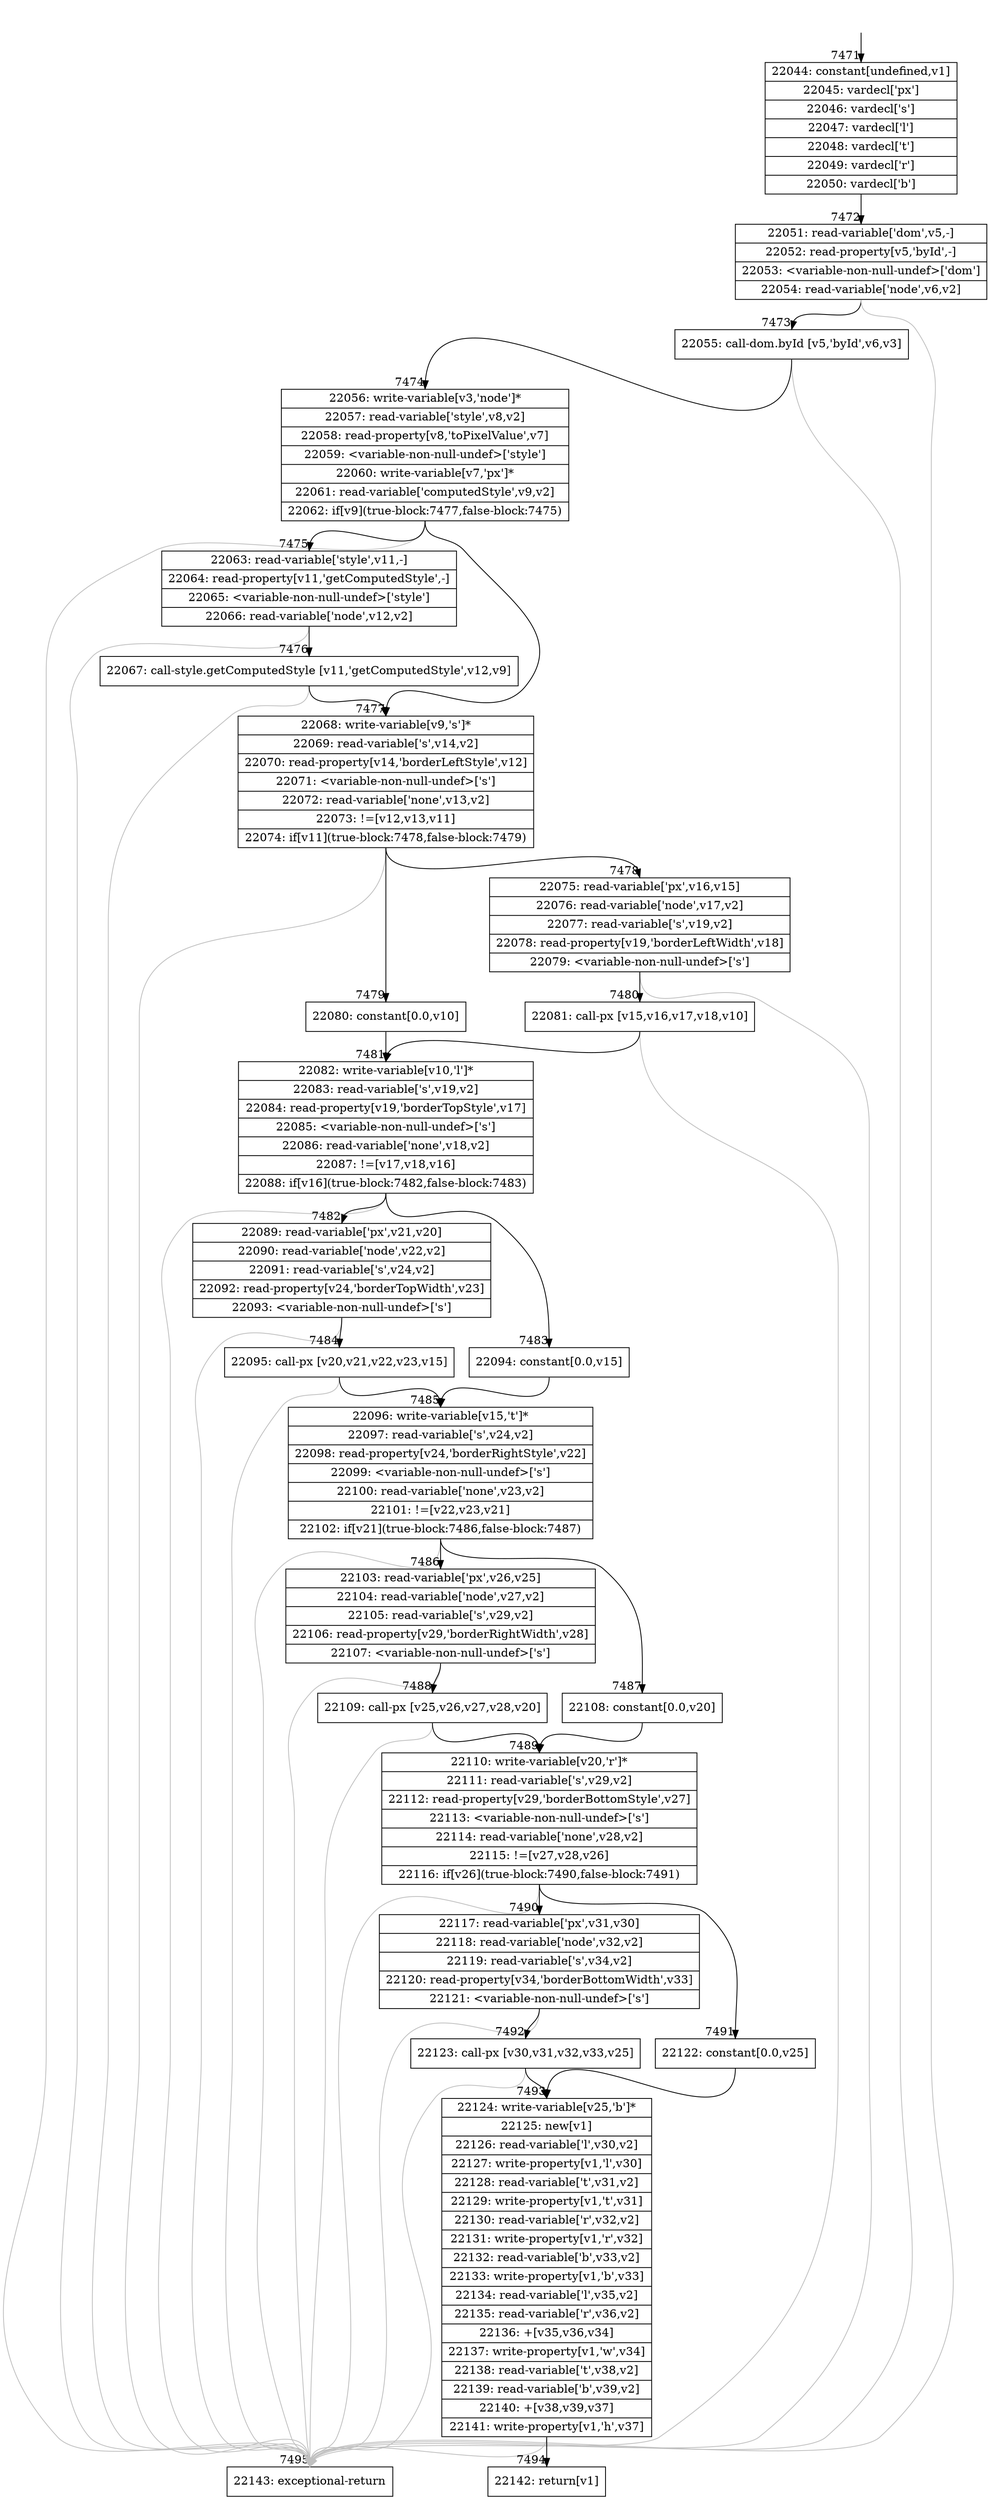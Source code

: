 digraph {
rankdir="TD"
BB_entry515[shape=none,label=""];
BB_entry515 -> BB7471 [tailport=s, headport=n, headlabel="    7471"]
BB7471 [shape=record label="{22044: constant[undefined,v1]|22045: vardecl['px']|22046: vardecl['s']|22047: vardecl['l']|22048: vardecl['t']|22049: vardecl['r']|22050: vardecl['b']}" ] 
BB7471 -> BB7472 [tailport=s, headport=n, headlabel="      7472"]
BB7472 [shape=record label="{22051: read-variable['dom',v5,-]|22052: read-property[v5,'byId',-]|22053: \<variable-non-null-undef\>['dom']|22054: read-variable['node',v6,v2]}" ] 
BB7472 -> BB7473 [tailport=s, headport=n, headlabel="      7473"]
BB7472 -> BB7495 [tailport=s, headport=n, color=gray, headlabel="      7495"]
BB7473 [shape=record label="{22055: call-dom.byId [v5,'byId',v6,v3]}" ] 
BB7473 -> BB7474 [tailport=s, headport=n, headlabel="      7474"]
BB7473 -> BB7495 [tailport=s, headport=n, color=gray]
BB7474 [shape=record label="{22056: write-variable[v3,'node']*|22057: read-variable['style',v8,v2]|22058: read-property[v8,'toPixelValue',v7]|22059: \<variable-non-null-undef\>['style']|22060: write-variable[v7,'px']*|22061: read-variable['computedStyle',v9,v2]|22062: if[v9](true-block:7477,false-block:7475)}" ] 
BB7474 -> BB7477 [tailport=s, headport=n, headlabel="      7477"]
BB7474 -> BB7475 [tailport=s, headport=n, headlabel="      7475"]
BB7474 -> BB7495 [tailport=s, headport=n, color=gray]
BB7475 [shape=record label="{22063: read-variable['style',v11,-]|22064: read-property[v11,'getComputedStyle',-]|22065: \<variable-non-null-undef\>['style']|22066: read-variable['node',v12,v2]}" ] 
BB7475 -> BB7476 [tailport=s, headport=n, headlabel="      7476"]
BB7475 -> BB7495 [tailport=s, headport=n, color=gray]
BB7476 [shape=record label="{22067: call-style.getComputedStyle [v11,'getComputedStyle',v12,v9]}" ] 
BB7476 -> BB7477 [tailport=s, headport=n]
BB7476 -> BB7495 [tailport=s, headport=n, color=gray]
BB7477 [shape=record label="{22068: write-variable[v9,'s']*|22069: read-variable['s',v14,v2]|22070: read-property[v14,'borderLeftStyle',v12]|22071: \<variable-non-null-undef\>['s']|22072: read-variable['none',v13,v2]|22073: !=[v12,v13,v11]|22074: if[v11](true-block:7478,false-block:7479)}" ] 
BB7477 -> BB7478 [tailport=s, headport=n, headlabel="      7478"]
BB7477 -> BB7479 [tailport=s, headport=n, headlabel="      7479"]
BB7477 -> BB7495 [tailport=s, headport=n, color=gray]
BB7478 [shape=record label="{22075: read-variable['px',v16,v15]|22076: read-variable['node',v17,v2]|22077: read-variable['s',v19,v2]|22078: read-property[v19,'borderLeftWidth',v18]|22079: \<variable-non-null-undef\>['s']}" ] 
BB7478 -> BB7480 [tailport=s, headport=n, headlabel="      7480"]
BB7478 -> BB7495 [tailport=s, headport=n, color=gray]
BB7479 [shape=record label="{22080: constant[0.0,v10]}" ] 
BB7479 -> BB7481 [tailport=s, headport=n, headlabel="      7481"]
BB7480 [shape=record label="{22081: call-px [v15,v16,v17,v18,v10]}" ] 
BB7480 -> BB7481 [tailport=s, headport=n]
BB7480 -> BB7495 [tailport=s, headport=n, color=gray]
BB7481 [shape=record label="{22082: write-variable[v10,'l']*|22083: read-variable['s',v19,v2]|22084: read-property[v19,'borderTopStyle',v17]|22085: \<variable-non-null-undef\>['s']|22086: read-variable['none',v18,v2]|22087: !=[v17,v18,v16]|22088: if[v16](true-block:7482,false-block:7483)}" ] 
BB7481 -> BB7482 [tailport=s, headport=n, headlabel="      7482"]
BB7481 -> BB7483 [tailport=s, headport=n, headlabel="      7483"]
BB7481 -> BB7495 [tailport=s, headport=n, color=gray]
BB7482 [shape=record label="{22089: read-variable['px',v21,v20]|22090: read-variable['node',v22,v2]|22091: read-variable['s',v24,v2]|22092: read-property[v24,'borderTopWidth',v23]|22093: \<variable-non-null-undef\>['s']}" ] 
BB7482 -> BB7484 [tailport=s, headport=n, headlabel="      7484"]
BB7482 -> BB7495 [tailport=s, headport=n, color=gray]
BB7483 [shape=record label="{22094: constant[0.0,v15]}" ] 
BB7483 -> BB7485 [tailport=s, headport=n, headlabel="      7485"]
BB7484 [shape=record label="{22095: call-px [v20,v21,v22,v23,v15]}" ] 
BB7484 -> BB7485 [tailport=s, headport=n]
BB7484 -> BB7495 [tailport=s, headport=n, color=gray]
BB7485 [shape=record label="{22096: write-variable[v15,'t']*|22097: read-variable['s',v24,v2]|22098: read-property[v24,'borderRightStyle',v22]|22099: \<variable-non-null-undef\>['s']|22100: read-variable['none',v23,v2]|22101: !=[v22,v23,v21]|22102: if[v21](true-block:7486,false-block:7487)}" ] 
BB7485 -> BB7486 [tailport=s, headport=n, headlabel="      7486"]
BB7485 -> BB7487 [tailport=s, headport=n, headlabel="      7487"]
BB7485 -> BB7495 [tailport=s, headport=n, color=gray]
BB7486 [shape=record label="{22103: read-variable['px',v26,v25]|22104: read-variable['node',v27,v2]|22105: read-variable['s',v29,v2]|22106: read-property[v29,'borderRightWidth',v28]|22107: \<variable-non-null-undef\>['s']}" ] 
BB7486 -> BB7488 [tailport=s, headport=n, headlabel="      7488"]
BB7486 -> BB7495 [tailport=s, headport=n, color=gray]
BB7487 [shape=record label="{22108: constant[0.0,v20]}" ] 
BB7487 -> BB7489 [tailport=s, headport=n, headlabel="      7489"]
BB7488 [shape=record label="{22109: call-px [v25,v26,v27,v28,v20]}" ] 
BB7488 -> BB7489 [tailport=s, headport=n]
BB7488 -> BB7495 [tailport=s, headport=n, color=gray]
BB7489 [shape=record label="{22110: write-variable[v20,'r']*|22111: read-variable['s',v29,v2]|22112: read-property[v29,'borderBottomStyle',v27]|22113: \<variable-non-null-undef\>['s']|22114: read-variable['none',v28,v2]|22115: !=[v27,v28,v26]|22116: if[v26](true-block:7490,false-block:7491)}" ] 
BB7489 -> BB7490 [tailport=s, headport=n, headlabel="      7490"]
BB7489 -> BB7491 [tailport=s, headport=n, headlabel="      7491"]
BB7489 -> BB7495 [tailport=s, headport=n, color=gray]
BB7490 [shape=record label="{22117: read-variable['px',v31,v30]|22118: read-variable['node',v32,v2]|22119: read-variable['s',v34,v2]|22120: read-property[v34,'borderBottomWidth',v33]|22121: \<variable-non-null-undef\>['s']}" ] 
BB7490 -> BB7492 [tailport=s, headport=n, headlabel="      7492"]
BB7490 -> BB7495 [tailport=s, headport=n, color=gray]
BB7491 [shape=record label="{22122: constant[0.0,v25]}" ] 
BB7491 -> BB7493 [tailport=s, headport=n, headlabel="      7493"]
BB7492 [shape=record label="{22123: call-px [v30,v31,v32,v33,v25]}" ] 
BB7492 -> BB7493 [tailport=s, headport=n]
BB7492 -> BB7495 [tailport=s, headport=n, color=gray]
BB7493 [shape=record label="{22124: write-variable[v25,'b']*|22125: new[v1]|22126: read-variable['l',v30,v2]|22127: write-property[v1,'l',v30]|22128: read-variable['t',v31,v2]|22129: write-property[v1,'t',v31]|22130: read-variable['r',v32,v2]|22131: write-property[v1,'r',v32]|22132: read-variable['b',v33,v2]|22133: write-property[v1,'b',v33]|22134: read-variable['l',v35,v2]|22135: read-variable['r',v36,v2]|22136: +[v35,v36,v34]|22137: write-property[v1,'w',v34]|22138: read-variable['t',v38,v2]|22139: read-variable['b',v39,v2]|22140: +[v38,v39,v37]|22141: write-property[v1,'h',v37]}" ] 
BB7493 -> BB7494 [tailport=s, headport=n, headlabel="      7494"]
BB7493 -> BB7495 [tailport=s, headport=n, color=gray]
BB7494 [shape=record label="{22142: return[v1]}" ] 
BB7495 [shape=record label="{22143: exceptional-return}" ] 
//#$~ 10466
}
